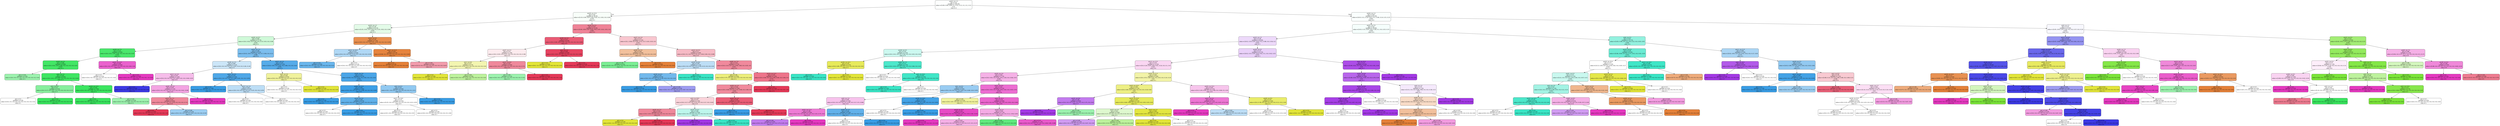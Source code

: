 digraph Tree {
node [shape=box, style="filled, rounded", color="black", fontname=helvetica] ;
edge [fontname=helvetica] ;
0 [label="pix43 <= 1.5\ngini = 0.9\nsamples = 100.0%\nvalue = [0.09, 0.09, 0.09, 0.1, 0.12, 0.11, 0.1, 0.1, 0.11\n0.1]\nclass = 4", fillcolor="#fdfffe"] ;
1 [label="pix29 <= 13.5\ngini = 0.8\nsamples = 36.5%\nvalue = [0.19, 0.04, 0.01, 0.26, 0.02, 0.2, 0.02, 0.0, 0.04\n0.23]\nclass = 3", fillcolor="#f8fef9"] ;
0 -> 1 [labeldistance=2.5, labelangle=45, headlabel="True"] ;
2 [label="pix30 <= 1.5\ngini = 0.74\nsamples = 25.1%\nvalue = [0.25, 0.01, 0.0, 0.36, 0.0, 0.25, 0.02, 0.0, 0.06\n0.05]\nclass = 3", fillcolor="#e3fbe8"] ;
1 -> 2 ;
3 [label="pix26 <= 6.5\ngini = 0.64\nsamples = 17.7%\nvalue = [0.0, 0.02, 0.0, 0.49, 0.0, 0.33, 0.03, 0.0, 0.08\n0.05]\nclass = 3", fillcolor="#cff9d8"] ;
2 -> 3 ;
4 [label="pix34 <= 7.5\ngini = 0.16\nsamples = 9.4%\nvalue = [0.0, 0.01, 0.01, 0.92, 0.0, 0.0, 0.0, 0.0, 0.05\n0.02]\nclass = 3", fillcolor="#4ae76c"] ;
3 -> 4 ;
5 [label="pix20 <= 2.5\ngini = 0.08\nsamples = 8.8%\nvalue = [0.0, 0.01, 0.01, 0.96, 0.0, 0.0, 0.0, 0.0, 0.01\n0.02]\nclass = 3", fillcolor="#42e665"] ;
4 -> 5 ;
6 [label="gini = 0.56\nsamples = 0.4%\nvalue = [0.0, 0.0, 0.2, 0.6, 0.0, 0.0, 0.0, 0.0, 0.2, 0.0]\nclass = 3", fillcolor="#9cf2ae"] ;
5 -> 6 ;
7 [label="pix4 <= 7.5\ngini = 0.05\nsamples = 8.4%\nvalue = [0.0, 0.01, 0.0, 0.97, 0.0, 0.0, 0.0, 0.0, 0.0, 0.02]\nclass = 3", fillcolor="#3ee662"] ;
5 -> 7 ;
8 [label="pix1 <= 0.5\ngini = 0.5\nsamples = 0.5%\nvalue = [0.0, 0.17, 0.0, 0.67, 0.0, 0.0, 0.0, 0.0, 0.0, 0.17]\nclass = 3", fillcolor="#88ef9e"] ;
7 -> 8 ;
9 [label="gini = 0.5\nsamples = 0.2%\nvalue = [0.0, 0.5, 0.0, 0.0, 0.0, 0.0, 0.0, 0.0, 0.0, 0.5]\nclass = 1", fillcolor="#ffffff"] ;
8 -> 9 ;
10 [label="gini = 0.0\nsamples = 0.2%\nvalue = [0.0, 0.0, 0.0, 1.0, 0.0, 0.0, 0.0, 0.0, 0.0, 0.0]\nclass = 3", fillcolor="#39e55e"] ;
8 -> 10 ;
11 [label="pix19 <= 13.5\ngini = 0.02\nsamples = 7.9%\nvalue = [0.0, 0.0, 0.0, 0.99, 0.0, 0.0, 0.0, 0.0, 0.0, 0.01]\nclass = 3", fillcolor="#3be560"] ;
7 -> 11 ;
12 [label="gini = 0.0\nsamples = 7.7%\nvalue = [0.0, 0.0, 0.0, 1.0, 0.0, 0.0, 0.0, 0.0, 0.0, 0.0]\nclass = 3", fillcolor="#39e55e"] ;
11 -> 12 ;
13 [label="gini = 0.44\nsamples = 0.2%\nvalue = [0.0, 0.0, 0.0, 0.67, 0.0, 0.0, 0.0, 0.0, 0.0, 0.33]\nclass = 3", fillcolor="#9cf2ae"] ;
11 -> 13 ;
14 [label="pix42 <= 12.5\ngini = 0.28\nsamples = 0.6%\nvalue = [0.0, 0.0, 0.0, 0.17, 0.0, 0.0, 0.0, 0.0, 0.83, 0.0]\nclass = 8", fillcolor="#ea61cd"] ;
4 -> 14 ;
15 [label="gini = 0.5\nsamples = 0.2%\nvalue = [0.0, 0.0, 0.0, 0.5, 0.0, 0.0, 0.0, 0.0, 0.5, 0.0]\nclass = 3", fillcolor="#ffffff"] ;
14 -> 15 ;
16 [label="gini = 0.0\nsamples = 0.4%\nvalue = [0.0, 0.0, 0.0, 0.0, 0.0, 0.0, 0.0, 0.0, 1.0, 0.0]\nclass = 8", fillcolor="#e539c0"] ;
14 -> 16 ;
17 [label="pix52 <= 7.5\ngini = 0.48\nsamples = 8.3%\nvalue = [0.01, 0.03, 0.0, 0.01, 0.0, 0.7, 0.06, 0.0, 0.11\n0.08]\nclass = 5", fillcolor="#7cbeee"] ;
3 -> 17 ;
18 [label="pix38 <= 3.5\ngini = 0.69\nsamples = 3.1%\nvalue = [0.0, 0.0, 0.0, 0.0, 0.0, 0.45, 0.14, 0.0, 0.26, 0.14]\nclass = 5", fillcolor="#cce6f8"] ;
17 -> 18 ;
19 [label="pix13 <= 2.0\ngini = 0.67\nsamples = 1.6%\nvalue = [0.0, 0.0, 0.0, 0.0, 0.0, 0.09, 0.22, 0.0, 0.48, 0.22]\nclass = 8", fillcolor="#f6bdea"] ;
18 -> 19 ;
20 [label="gini = 0.0\nsamples = 0.4%\nvalue = [0.0, 0.0, 0.0, 0.0, 0.0, 0.0, 1.0, 0.0, 0.0, 0.0]\nclass = 6", fillcolor="#3c39e5"] ;
19 -> 20 ;
21 [label="pix42 <= 5.0\ngini = 0.54\nsamples = 1.2%\nvalue = [0.0, 0.0, 0.0, 0.0, 0.0, 0.11, 0.0, 0.0, 0.61, 0.28]\nclass = 8", fillcolor="#f3a4e2"] ;
19 -> 21 ;
22 [label="pix53 <= 7.5\ngini = 0.41\nsamples = 0.6%\nvalue = [0.0, 0.0, 0.0, 0.0, 0.0, 0.29, 0.0, 0.0, 0.0, 0.71]\nclass = 9", fillcolor="#ef889b"] ;
21 -> 22 ;
23 [label="gini = 0.0\nsamples = 0.4%\nvalue = [0.0, 0.0, 0.0, 0.0, 0.0, 0.0, 0.0, 0.0, 0.0, 1.0]\nclass = 9", fillcolor="#e53958"] ;
22 -> 23 ;
24 [label="gini = 0.44\nsamples = 0.2%\nvalue = [0.0, 0.0, 0.0, 0.0, 0.0, 0.67, 0.0, 0.0, 0.0, 0.33]\nclass = 5", fillcolor="#9ccef2"] ;
22 -> 24 ;
25 [label="gini = 0.0\nsamples = 0.6%\nvalue = [0.0, 0.0, 0.0, 0.0, 0.0, 0.0, 0.0, 0.0, 1.0, 0.0]\nclass = 8", fillcolor="#e539c0"] ;
21 -> 25 ;
26 [label="pix51 <= 4.5\ngini = 0.19\nsamples = 1.5%\nvalue = [0.0, 0.0, 0.0, 0.0, 0.0, 0.89, 0.05, 0.0, 0.0, 0.05]\nclass = 5", fillcolor="#4fa8e8"] ;
18 -> 26 ;
27 [label="gini = 0.0\nsamples = 1.0%\nvalue = [0.0, 0.0, 0.0, 0.0, 0.0, 1.0, 0.0, 0.0, 0.0, 0.0]\nclass = 5", fillcolor="#399de5"] ;
26 -> 27 ;
28 [label="pix17 <= 1.0\ngini = 0.62\nsamples = 0.5%\nvalue = [0.0, 0.0, 0.0, 0.0, 0.0, 0.5, 0.25, 0.0, 0.0, 0.25]\nclass = 5", fillcolor="#bddef6"] ;
26 -> 28 ;
29 [label="gini = 0.5\nsamples = 0.2%\nvalue = [0.0, 0.0, 0.0, 0.0, 0.0, 0.5, 0.5, 0.0, 0.0, 0.0]\nclass = 5", fillcolor="#ffffff"] ;
28 -> 29 ;
30 [label="gini = 0.5\nsamples = 0.2%\nvalue = [0.0, 0.0, 0.0, 0.0, 0.0, 0.5, 0.0, 0.0, 0.0, 0.5]\nclass = 5", fillcolor="#ffffff"] ;
28 -> 30 ;
31 [label="pix37 <= 2.5\ngini = 0.25\nsamples = 5.2%\nvalue = [0.02, 0.05, 0.0, 0.02, 0.0, 0.86, 0.0, 0.0, 0.02\n0.05]\nclass = 5", fillcolor="#56abe9"] ;
17 -> 31 ;
32 [label="pix2 <= 5.0\ngini = 0.56\nsamples = 0.5%\nvalue = [0.0, 0.6, 0.0, 0.0, 0.0, 0.2, 0.0, 0.0, 0.0, 0.2]\nclass = 1", fillcolor="#f0f29c"] ;
31 -> 32 ;
33 [label="gini = 0.5\nsamples = 0.2%\nvalue = [0.0, 0.0, 0.0, 0.0, 0.0, 0.5, 0.0, 0.0, 0.0, 0.5]\nclass = 5", fillcolor="#ffffff"] ;
32 -> 33 ;
34 [label="gini = 0.0\nsamples = 0.2%\nvalue = [0.0, 1.0, 0.0, 0.0, 0.0, 0.0, 0.0, 0.0, 0.0, 0.0]\nclass = 1", fillcolor="#e2e539"] ;
32 -> 34 ;
35 [label="pix20 <= 7.0\ngini = 0.16\nsamples = 4.7%\nvalue = [0.02, 0.0, 0.0, 0.02, 0.0, 0.92, 0.0, 0.0, 0.02\n0.03]\nclass = 5", fillcolor="#4aa5e7"] ;
31 -> 35 ;
36 [label="pix60 <= 13.5\ngini = 0.04\nsamples = 3.8%\nvalue = [0.0, 0.0, 0.0, 0.0, 0.0, 0.98, 0.0, 0.0, 0.0, 0.02]\nclass = 5", fillcolor="#3d9fe6"] ;
35 -> 36 ;
37 [label="gini = 0.0\nsamples = 3.1%\nvalue = [0.0, 0.0, 0.0, 0.0, 0.0, 1.0, 0.0, 0.0, 0.0, 0.0]\nclass = 5", fillcolor="#399de5"] ;
36 -> 37 ;
38 [label="pix19 <= 2.0\ngini = 0.28\nsamples = 0.7%\nvalue = [0.0, 0.0, 0.0, 0.0, 0.0, 0.83, 0.0, 0.0, 0.0, 0.17]\nclass = 5", fillcolor="#61b1ea"] ;
36 -> 38 ;
39 [label="gini = 0.5\nsamples = 0.2%\nvalue = [0.0, 0.0, 0.0, 0.0, 0.0, 0.5, 0.0, 0.0, 0.0, 0.5]\nclass = 5", fillcolor="#ffffff"] ;
38 -> 39 ;
40 [label="gini = 0.0\nsamples = 0.5%\nvalue = [0.0, 0.0, 0.0, 0.0, 0.0, 1.0, 0.0, 0.0, 0.0, 0.0]\nclass = 5", fillcolor="#399de5"] ;
38 -> 40 ;
41 [label="pix2 <= 6.5\ngini = 0.6\nsamples = 0.9%\nvalue = [0.1, 0.0, 0.0, 0.1, 0.0, 0.6, 0.0, 0.0, 0.1, 0.1]\nclass = 5", fillcolor="#91c9f1"] ;
35 -> 41 ;
42 [label="pix27 <= 14.0\ngini = 0.75\nsamples = 0.5%\nvalue = [0.25, 0.0, 0.0, 0.25, 0.0, 0.0, 0.0, 0.0, 0.25, 0.25]\nclass = 0", fillcolor="#ffffff"] ;
41 -> 42 ;
43 [label="gini = 0.5\nsamples = 0.2%\nvalue = [0.5, 0.0, 0.0, 0.0, 0.0, 0.0, 0.0, 0.0, 0.0, 0.5]\nclass = 0", fillcolor="#ffffff"] ;
42 -> 43 ;
44 [label="gini = 0.5\nsamples = 0.2%\nvalue = [0.0, 0.0, 0.0, 0.5, 0.0, 0.0, 0.0, 0.0, 0.5, 0.0]\nclass = 3", fillcolor="#ffffff"] ;
42 -> 44 ;
45 [label="gini = 0.0\nsamples = 0.4%\nvalue = [0.0, 0.0, 0.0, 0.0, 0.0, 1.0, 0.0, 0.0, 0.0, 0.0]\nclass = 5", fillcolor="#399de5"] ;
41 -> 45 ;
46 [label="pix50 <= 9.5\ngini = 0.19\nsamples = 7.3%\nvalue = [0.9, 0.0, 0.0, 0.0, 0.01, 0.05, 0.0, 0.0, 0.0, 0.05]\nclass = 0", fillcolor="#e88f4e"] ;
2 -> 46 ;
47 [label="pix12 <= 10.5\ngini = 0.57\nsamples = 0.6%\nvalue = [0.0, 0.0, 0.0, 0.0, 0.14, 0.57, 0.0, 0.0, 0.0, 0.29]\nclass = 5", fillcolor="#b0d8f5"] ;
46 -> 47 ;
48 [label="gini = 0.32\nsamples = 0.4%\nvalue = [0.0, 0.0, 0.0, 0.0, 0.0, 0.8, 0.0, 0.0, 0.0, 0.2]\nclass = 5", fillcolor="#6ab6ec"] ;
47 -> 48 ;
49 [label="gini = 0.5\nsamples = 0.2%\nvalue = [0.0, 0.0, 0.0, 0.0, 0.5, 0.0, 0.0, 0.0, 0.0, 0.5]\nclass = 4", fillcolor="#ffffff"] ;
47 -> 49 ;
50 [label="pix27 <= 11.5\ngini = 0.05\nsamples = 6.7%\nvalue = [0.98, 0.0, 0.0, 0.0, 0.0, 0.0, 0.0, 0.0, 0.0, 0.02]\nclass = 0", fillcolor="#e6843e"] ;
46 -> 50 ;
51 [label="gini = 0.0\nsamples = 6.3%\nvalue = [1.0, 0.0, 0.0, 0.0, 0.0, 0.0, 0.0, 0.0, 0.0, 0.0]\nclass = 0", fillcolor="#e58139"] ;
50 -> 51 ;
52 [label="gini = 0.44\nsamples = 0.4%\nvalue = [0.33, 0.0, 0.0, 0.0, 0.0, 0.0, 0.0, 0.0, 0.0, 0.67]\nclass = 9", fillcolor="#f29cac"] ;
50 -> 52 ;
53 [label="pix34 <= 2.5\ngini = 0.55\nsamples = 11.4%\nvalue = [0.04, 0.09, 0.01, 0.04, 0.05, 0.07, 0.01, 0.01, 0.0\n0.66]\nclass = 9", fillcolor="#ef8397"] ;
1 -> 53 ;
54 [label="pix30 <= 1.5\ngini = 0.27\nsamples = 6.0%\nvalue = [0.0, 0.09, 0.03, 0.04, 0.0, 0.0, 0.0, 0.0, 0.0, 0.85]\nclass = 9", fillcolor="#e95a74"] ;
53 -> 54 ;
55 [label="pix27 <= 5.5\ngini = 0.72\nsamples = 1.4%\nvalue = [0.0, 0.29, 0.14, 0.21, 0.0, 0.0, 0.0, 0.0, 0.0, 0.36]\nclass = 9", fillcolor="#fcebee"] ;
54 -> 55 ;
56 [label="pix3 <= 9.0\ngini = 0.57\nsamples = 0.7%\nvalue = [0.0, 0.57, 0.29, 0.14, 0.0, 0.0, 0.0, 0.0, 0.0, 0.0]\nclass = 1", fillcolor="#f3f5b0"] ;
55 -> 56 ;
57 [label="gini = 0.0\nsamples = 0.4%\nvalue = [0.0, 1.0, 0.0, 0.0, 0.0, 0.0, 0.0, 0.0, 0.0, 0.0]\nclass = 1", fillcolor="#e2e539"] ;
56 -> 57 ;
58 [label="gini = 0.44\nsamples = 0.4%\nvalue = [0.0, 0.0, 0.67, 0.33, 0.0, 0.0, 0.0, 0.0, 0.0, 0.0]\nclass = 2", fillcolor="#bdf29c"] ;
56 -> 58 ;
59 [label="pix21 <= 8.0\ngini = 0.41\nsamples = 0.6%\nvalue = [0.0, 0.0, 0.0, 0.29, 0.0, 0.0, 0.0, 0.0, 0.0, 0.71]\nclass = 9", fillcolor="#ef889b"] ;
55 -> 59 ;
60 [label="gini = 0.44\nsamples = 0.2%\nvalue = [0.0, 0.0, 0.0, 0.67, 0.0, 0.0, 0.0, 0.0, 0.0, 0.33]\nclass = 3", fillcolor="#9cf2ae"] ;
59 -> 60 ;
61 [label="gini = 0.0\nsamples = 0.4%\nvalue = [0.0, 0.0, 0.0, 0.0, 0.0, 0.0, 0.0, 0.0, 0.0, 1.0]\nclass = 9", fillcolor="#e53958"] ;
59 -> 61 ;
62 [label="pix3 <= 1.5\ngini = 0.09\nsamples = 4.6%\nvalue = [0.0, 0.05, 0.0, 0.0, 0.0, 0.0, 0.0, 0.0, 0.0, 0.95]\nclass = 9", fillcolor="#e64360"] ;
54 -> 62 ;
63 [label="gini = 0.0\nsamples = 0.4%\nvalue = [0.0, 1.0, 0.0, 0.0, 0.0, 0.0, 0.0, 0.0, 0.0, 0.0]\nclass = 1", fillcolor="#e2e539"] ;
62 -> 63 ;
64 [label="gini = 0.0\nsamples = 4.2%\nvalue = [0.0, 0.0, 0.0, 0.0, 0.0, 0.0, 0.0, 0.0, 0.0, 1.0]\nclass = 9", fillcolor="#e53958"] ;
62 -> 64 ;
65 [label="pix27 <= 1.0\ngini = 0.77\nsamples = 5.5%\nvalue = [0.1, 0.08, 0.0, 0.05, 0.12, 0.17, 0.03, 0.03, 0.0\n0.41]\nclass = 9", fillcolor="#f8c6cf"] ;
53 -> 65 ;
66 [label="pix58 <= 3.5\ngini = 0.44\nsamples = 0.6%\nvalue = [0.67, 0.0, 0.0, 0.33, 0.0, 0.0, 0.0, 0.0, 0.0, 0.0]\nclass = 0", fillcolor="#f2c09c"] ;
65 -> 66 ;
67 [label="gini = 0.38\nsamples = 0.2%\nvalue = [0.25, 0.0, 0.0, 0.75, 0.0, 0.0, 0.0, 0.0, 0.0, 0.0]\nclass = 3", fillcolor="#7bee94"] ;
66 -> 67 ;
68 [label="gini = 0.0\nsamples = 0.4%\nvalue = [1.0, 0.0, 0.0, 0.0, 0.0, 0.0, 0.0, 0.0, 0.0, 0.0]\nclass = 0", fillcolor="#e58139"] ;
66 -> 68 ;
69 [label="pix12 <= 5.5\ngini = 0.7\nsamples = 4.8%\nvalue = [0.0, 0.1, 0.0, 0.0, 0.14, 0.2, 0.04, 0.04, 0.0, 0.48]\nclass = 9", fillcolor="#f6bac5"] ;
65 -> 69 ;
70 [label="pix30 <= 8.0\ngini = 0.59\nsamples = 1.1%\nvalue = [0.0, 0.0, 0.0, 0.0, 0.31, 0.54, 0.15, 0.0, 0.0, 0.0]\nclass = 5", fillcolor="#bddef6"] ;
69 -> 70 ;
71 [label="pix30 <= 4.5\ngini = 0.35\nsamples = 0.7%\nvalue = [0.0, 0.0, 0.0, 0.0, 0.0, 0.78, 0.22, 0.0, 0.0, 0.0]\nclass = 5", fillcolor="#72b9ec"] ;
70 -> 71 ;
72 [label="gini = 0.0\nsamples = 0.5%\nvalue = [0.0, 0.0, 0.0, 0.0, 0.0, 1.0, 0.0, 0.0, 0.0, 0.0]\nclass = 5", fillcolor="#399de5"] ;
71 -> 72 ;
73 [label="gini = 0.44\nsamples = 0.2%\nvalue = [0.0, 0.0, 0.0, 0.0, 0.0, 0.33, 0.67, 0.0, 0.0, 0.0]\nclass = 6", fillcolor="#9e9cf2"] ;
71 -> 73 ;
74 [label="gini = 0.0\nsamples = 0.4%\nvalue = [0.0, 0.0, 0.0, 0.0, 1.0, 0.0, 0.0, 0.0, 0.0, 0.0]\nclass = 4", fillcolor="#39e5c5"] ;
70 -> 74 ;
75 [label="pix60 <= 7.0\ngini = 0.54\nsamples = 3.7%\nvalue = [0.0, 0.14, 0.0, 0.0, 0.08, 0.08, 0.0, 0.05, 0.0\n0.65]\nclass = 9", fillcolor="#f0899c"] ;
69 -> 75 ;
76 [label="gini = 0.38\nsamples = 0.4%\nvalue = [0.0, 0.75, 0.0, 0.0, 0.0, 0.25, 0.0, 0.0, 0.0, 0.0]\nclass = 1", fillcolor="#ecee7b"] ;
75 -> 76 ;
77 [label="pix14 <= 11.5\ngini = 0.45\nsamples = 3.3%\nvalue = [0.0, 0.06, 0.0, 0.0, 0.09, 0.06, 0.0, 0.06, 0.0\n0.73]\nclass = 9", fillcolor="#ed748a"] ;
75 -> 77 ;
78 [label="pix58 <= 1.0\ngini = 0.56\nsamples = 2.9%\nvalue = [0.0, 0.08, 0.0, 0.0, 0.12, 0.08, 0.0, 0.08, 0.0\n0.64]\nclass = 9", fillcolor="#f08a9c"] ;
77 -> 78 ;
79 [label="pix4 <= 10.0\ngini = 0.71\nsamples = 1.4%\nvalue = [0.0, 0.17, 0.0, 0.0, 0.25, 0.0, 0.0, 0.17, 0.0, 0.42]\nclass = 9", fillcolor="#f9d3da"] ;
78 -> 79 ;
80 [label="pix35 <= 3.5\ngini = 0.41\nsamples = 0.7%\nvalue = [0.0, 0.29, 0.0, 0.0, 0.0, 0.0, 0.0, 0.0, 0.0, 0.71]\nclass = 9", fillcolor="#ef889b"] ;
79 -> 80 ;
81 [label="gini = 0.0\nsamples = 0.2%\nvalue = [0.0, 1.0, 0.0, 0.0, 0.0, 0.0, 0.0, 0.0, 0.0, 0.0]\nclass = 1", fillcolor="#e2e539"] ;
80 -> 81 ;
82 [label="gini = 0.0\nsamples = 0.5%\nvalue = [0.0, 0.0, 0.0, 0.0, 0.0, 0.0, 0.0, 0.0, 0.0, 1.0]\nclass = 9", fillcolor="#e53958"] ;
80 -> 82 ;
83 [label="pix19 <= 6.5\ngini = 0.48\nsamples = 0.6%\nvalue = [0.0, 0.0, 0.0, 0.0, 0.6, 0.0, 0.0, 0.4, 0.0, 0.0]\nclass = 4", fillcolor="#bdf6ec"] ;
79 -> 83 ;
84 [label="gini = 0.0\nsamples = 0.2%\nvalue = [0.0, 0.0, 0.0, 0.0, 0.0, 0.0, 0.0, 1.0, 0.0, 0.0]\nclass = 7", fillcolor="#a339e5"] ;
83 -> 84 ;
85 [label="gini = 0.0\nsamples = 0.4%\nvalue = [0.0, 0.0, 0.0, 0.0, 1.0, 0.0, 0.0, 0.0, 0.0, 0.0]\nclass = 4", fillcolor="#39e5c5"] ;
83 -> 85 ;
86 [label="pix54 <= 1.0\ngini = 0.26\nsamples = 1.5%\nvalue = [0.0, 0.0, 0.0, 0.0, 0.0, 0.15, 0.0, 0.0, 0.0, 0.85]\nclass = 9", fillcolor="#ea5d76"] ;
78 -> 86 ;
87 [label="gini = 0.0\nsamples = 0.2%\nvalue = [0.0, 0.0, 0.0, 0.0, 0.0, 1.0, 0.0, 0.0, 0.0, 0.0]\nclass = 5", fillcolor="#399de5"] ;
86 -> 87 ;
88 [label="gini = 0.0\nsamples = 1.2%\nvalue = [0.0, 0.0, 0.0, 0.0, 0.0, 0.0, 0.0, 0.0, 0.0, 1.0]\nclass = 9", fillcolor="#e53958"] ;
86 -> 88 ;
89 [label="gini = 0.0\nsamples = 0.5%\nvalue = [0.0, 0.0, 0.0, 0.0, 0.0, 0.0, 0.0, 0.0, 0.0, 1.0]\nclass = 9", fillcolor="#e53958"] ;
77 -> 89 ;
90 [label="pix54 <= 1.5\ngini = 0.87\nsamples = 63.5%\nvalue = [0.03, 0.11, 0.14, 0.02, 0.17, 0.06, 0.14, 0.15, 0.15\n0.02]\nclass = 4", fillcolor="#fafefd"] ;
0 -> 90 [labeldistance=2.5, labelangle=-45, headlabel="False"] ;
91 [label="pix25 <= 3.5\ngini = 0.8\nsamples = 39.6%\nvalue = [0.03, 0.15, 0.01, 0.02, 0.28, 0.1, 0.0, 0.25, 0.15\n0.02]\nclass = 4", fillcolor="#f5fefc"] ;
90 -> 91 ;
92 [label="pix10 <= 1.5\ngini = 0.78\nsamples = 26.9%\nvalue = [0.01, 0.19, 0.01, 0.02, 0.11, 0.08, 0.0, 0.36, 0.2\n0.01]\nclass = 7", fillcolor="#edd9fa"] ;
91 -> 92 ;
93 [label="pix38 <= 0.5\ngini = 0.52\nsamples = 5.2%\nvalue = [0.0, 0.41, 0.0, 0.0, 0.56, 0.0, 0.0, 0.03, 0.0, 0.0]\nclass = 4", fillcolor="#ccf8f0"] ;
92 -> 93 ;
94 [label="pix36 <= 12.5\ngini = 0.25\nsamples = 2.5%\nvalue = [0.0, 0.85, 0.0, 0.0, 0.15, 0.0, 0.0, 0.0, 0.0, 0.0]\nclass = 1", fillcolor="#e7ea5b"] ;
93 -> 94 ;
95 [label="gini = 0.0\nsamples = 0.2%\nvalue = [0.0, 0.0, 0.0, 0.0, 1.0, 0.0, 0.0, 0.0, 0.0, 0.0]\nclass = 4", fillcolor="#39e5c5"] ;
94 -> 95 ;
96 [label="gini = 0.0\nsamples = 2.2%\nvalue = [0.0, 1.0, 0.0, 0.0, 0.0, 0.0, 0.0, 0.0, 0.0, 0.0]\nclass = 1", fillcolor="#e2e539"] ;
94 -> 96 ;
97 [label="pix60 <= 7.5\ngini = 0.17\nsamples = 2.7%\nvalue = [0.0, 0.03, 0.0, 0.0, 0.91, 0.0, 0.0, 0.06, 0.0, 0.0]\nclass = 4", fillcolor="#4de8cb"] ;
93 -> 97 ;
98 [label="gini = 0.5\nsamples = 0.2%\nvalue = [0.0, 0.0, 0.0, 0.0, 0.5, 0.0, 0.0, 0.5, 0.0, 0.0]\nclass = 4", fillcolor="#ffffff"] ;
97 -> 98 ;
99 [label="pix5 <= 10.5\ngini = 0.07\nsamples = 2.5%\nvalue = [0.0, 0.04, 0.0, 0.0, 0.96, 0.0, 0.0, 0.0, 0.0, 0.0]\nclass = 4", fillcolor="#40e6c7"] ;
97 -> 99 ;
100 [label="gini = 0.0\nsamples = 2.2%\nvalue = [0.0, 0.0, 0.0, 0.0, 1.0, 0.0, 0.0, 0.0, 0.0, 0.0]\nclass = 4", fillcolor="#39e5c5"] ;
99 -> 100 ;
101 [label="gini = 0.5\nsamples = 0.2%\nvalue = [0.0, 0.5, 0.0, 0.0, 0.5, 0.0, 0.0, 0.0, 0.0, 0.0]\nclass = 1", fillcolor="#ffffff"] ;
99 -> 101 ;
102 [label="pix38 <= 0.5\ngini = 0.73\nsamples = 21.7%\nvalue = [0.01, 0.15, 0.01, 0.03, 0.01, 0.1, 0.0, 0.42, 0.25\n0.01]\nclass = 7", fillcolor="#e9d0f9"] ;
92 -> 102 ;
103 [label="pix12 <= 13.5\ngini = 0.74\nsamples = 13.5%\nvalue = [0.0, 0.24, 0.02, 0.04, 0.01, 0.16, 0.0, 0.1, 0.4\n0.02]\nclass = 8", fillcolor="#fad6f2"] ;
102 -> 103 ;
104 [label="pix20 <= 2.0\ngini = 0.62\nsamples = 7.7%\nvalue = [0.0, 0.02, 0.0, 0.05, 0.01, 0.26, 0.0, 0.06, 0.55\n0.04]\nclass = 8", fillcolor="#f5b1e6"] ;
103 -> 104 ;
105 [label="pix1 <= 0.5\ngini = 0.54\nsamples = 2.6%\nvalue = [0.0, 0.0, 0.0, 0.0, 0.0, 0.63, 0.0, 0.08, 0.24, 0.05]\nclass = 5", fillcolor="#99ccf2"] ;
104 -> 105 ;
106 [label="pix9 <= 1.0\ngini = 0.64\nsamples = 1.4%\nvalue = [0.0, 0.0, 0.0, 0.0, 0.0, 0.28, 0.0, 0.17, 0.5, 0.06]\nclass = 8", fillcolor="#f7c2ec"] ;
105 -> 106 ;
107 [label="pix52 <= 11.0\ngini = 0.38\nsamples = 0.9%\nvalue = [0.0, 0.0, 0.0, 0.0, 0.0, 0.0, 0.0, 0.25, 0.75, 0.0]\nclass = 8", fillcolor="#ee7bd5"] ;
106 -> 107 ;
108 [label="gini = 0.38\nsamples = 0.4%\nvalue = [0.0, 0.0, 0.0, 0.0, 0.0, 0.0, 0.0, 0.75, 0.25, 0.0]\nclass = 7", fillcolor="#c27bee"] ;
107 -> 108 ;
109 [label="gini = 0.0\nsamples = 0.5%\nvalue = [0.0, 0.0, 0.0, 0.0, 0.0, 0.0, 0.0, 0.0, 1.0, 0.0]\nclass = 8", fillcolor="#e539c0"] ;
107 -> 109 ;
110 [label="pix44 <= 7.5\ngini = 0.28\nsamples = 0.5%\nvalue = [0.0, 0.0, 0.0, 0.0, 0.0, 0.83, 0.0, 0.0, 0.0, 0.17]\nclass = 5", fillcolor="#61b1ea"] ;
106 -> 110 ;
111 [label="gini = 0.5\nsamples = 0.2%\nvalue = [0.0, 0.0, 0.0, 0.0, 0.0, 0.5, 0.0, 0.0, 0.0, 0.5]\nclass = 5", fillcolor="#ffffff"] ;
110 -> 111 ;
112 [label="gini = 0.0\nsamples = 0.2%\nvalue = [0.0, 0.0, 0.0, 0.0, 0.0, 1.0, 0.0, 0.0, 0.0, 0.0]\nclass = 5", fillcolor="#399de5"] ;
110 -> 112 ;
113 [label="pix58 <= 14.0\ngini = 0.09\nsamples = 1.2%\nvalue = [0.0, 0.0, 0.0, 0.0, 0.0, 0.95, 0.0, 0.0, 0.0, 0.05]\nclass = 5", fillcolor="#43a2e6"] ;
105 -> 113 ;
114 [label="gini = 0.5\nsamples = 0.2%\nvalue = [0.0, 0.0, 0.0, 0.0, 0.0, 0.5, 0.0, 0.0, 0.0, 0.5]\nclass = 5", fillcolor="#ffffff"] ;
113 -> 114 ;
115 [label="gini = 0.0\nsamples = 1.0%\nvalue = [0.0, 0.0, 0.0, 0.0, 0.0, 1.0, 0.0, 0.0, 0.0, 0.0]\nclass = 5", fillcolor="#399de5"] ;
113 -> 115 ;
116 [label="pix21 <= 4.5\ngini = 0.41\nsamples = 5.1%\nvalue = [0.0, 0.03, 0.0, 0.09, 0.02, 0.02, 0.0, 0.05, 0.76\n0.03]\nclass = 8", fillcolor="#ec6dd1"] ;
104 -> 116 ;
117 [label="gini = 0.44\nsamples = 0.2%\nvalue = [0.0, 0.67, 0.0, 0.0, 0.0, 0.33, 0.0, 0.0, 0.0, 0.0]\nclass = 1", fillcolor="#f0f29c"] ;
116 -> 117 ;
118 [label="pix4 <= 15.5\ngini = 0.35\nsamples = 4.8%\nvalue = [0.0, 0.0, 0.0, 0.09, 0.02, 0.0, 0.0, 0.05, 0.8, 0.04]\nclass = 8", fillcolor="#eb65ce"] ;
116 -> 118 ;
119 [label="pix18 <= 15.5\ngini = 0.16\nsamples = 3.1%\nvalue = [0.0, 0.0, 0.0, 0.0, 0.03, 0.0, 0.0, 0.03, 0.92, 0.03]\nclass = 8", fillcolor="#e74ac5"] ;
118 -> 119 ;
120 [label="gini = 0.0\nsamples = 2.5%\nvalue = [0.0, 0.0, 0.0, 0.0, 0.0, 0.0, 0.0, 0.0, 1.0, 0.0]\nclass = 8", fillcolor="#e539c0"] ;
119 -> 120 ;
121 [label="gini = 0.67\nsamples = 0.6%\nvalue = [0.0, 0.0, 0.0, 0.0, 0.17, 0.0, 0.0, 0.17, 0.5, 0.17]\nclass = 8", fillcolor="#f5b0e6"] ;
119 -> 121 ;
122 [label="pix18 <= 2.5\ngini = 0.58\nsamples = 1.7%\nvalue = [0.0, 0.0, 0.0, 0.26, 0.0, 0.0, 0.0, 0.11, 0.58, 0.05]\nclass = 8", fillcolor="#f4aae4"] ;
118 -> 122 ;
123 [label="gini = 0.28\nsamples = 0.6%\nvalue = [0.0, 0.0, 0.0, 0.83, 0.0, 0.0, 0.0, 0.17, 0.0, 0.0]\nclass = 3", fillcolor="#61ea7e"] ;
122 -> 123 ;
124 [label="gini = 0.27\nsamples = 1.1%\nvalue = [0.0, 0.0, 0.0, 0.0, 0.0, 0.0, 0.0, 0.08, 0.85, 0.08]\nclass = 8", fillcolor="#e95acb"] ;
122 -> 124 ;
125 [label="pix50 <= 11.5\ngini = 0.64\nsamples = 5.8%\nvalue = [0.0, 0.55, 0.06, 0.03, 0.0, 0.03, 0.0, 0.14, 0.19\n0.0]\nclass = 1", fillcolor="#f2f3a7"] ;
103 -> 125 ;
126 [label="pix43 <= 10.5\ngini = 0.49\nsamples = 3.7%\nvalue = [0.0, 0.69, 0.07, 0.04, 0.0, 0.0, 0.0, 0.18, 0.02\n0.0]\nclass = 1", fillcolor="#edef84"] ;
125 -> 126 ;
127 [label="pix35 <= 9.0\ngini = 0.38\nsamples = 0.6%\nvalue = [0.0, 0.0, 0.0, 0.25, 0.0, 0.0, 0.0, 0.75, 0.0, 0.0]\nclass = 7", fillcolor="#c27bee"] ;
126 -> 127 ;
128 [label="gini = 0.0\nsamples = 0.4%\nvalue = [0.0, 0.0, 0.0, 0.0, 0.0, 0.0, 0.0, 1.0, 0.0, 0.0]\nclass = 7", fillcolor="#a339e5"] ;
127 -> 128 ;
129 [label="gini = 0.44\nsamples = 0.2%\nvalue = [0.0, 0.0, 0.0, 0.67, 0.0, 0.0, 0.0, 0.33, 0.0, 0.0]\nclass = 3", fillcolor="#9cf2ae"] ;
127 -> 129 ;
130 [label="pix35 <= 15.0\ngini = 0.29\nsamples = 3.1%\nvalue = [0.0, 0.84, 0.08, 0.0, 0.0, 0.0, 0.0, 0.05, 0.03, 0.0]\nclass = 1", fillcolor="#e7ea5c"] ;
126 -> 130 ;
131 [label="pix37 <= 2.0\ngini = 0.61\nsamples = 0.6%\nvalue = [0.0, 0.17, 0.5, 0.0, 0.0, 0.0, 0.0, 0.33, 0.0, 0.0]\nclass = 2", fillcolor="#def8ce"] ;
130 -> 131 ;
132 [label="gini = 0.44\nsamples = 0.2%\nvalue = [0.0, 0.0, 0.33, 0.0, 0.0, 0.0, 0.0, 0.67, 0.0, 0.0]\nclass = 7", fillcolor="#d19cf2"] ;
131 -> 132 ;
133 [label="gini = 0.44\nsamples = 0.4%\nvalue = [0.0, 0.33, 0.67, 0.0, 0.0, 0.0, 0.0, 0.0, 0.0, 0.0]\nclass = 2", fillcolor="#bdf29c"] ;
131 -> 133 ;
134 [label="pix17 <= 1.5\ngini = 0.06\nsamples = 2.5%\nvalue = [0.0, 0.97, 0.0, 0.0, 0.0, 0.0, 0.0, 0.0, 0.03, 0.0]\nclass = 1", fillcolor="#e3e640"] ;
130 -> 134 ;
135 [label="gini = 0.0\nsamples = 2.2%\nvalue = [0.0, 1.0, 0.0, 0.0, 0.0, 0.0, 0.0, 0.0, 0.0, 0.0]\nclass = 1", fillcolor="#e2e539"] ;
134 -> 135 ;
136 [label="gini = 0.5\nsamples = 0.2%\nvalue = [0.0, 0.5, 0.0, 0.0, 0.0, 0.0, 0.0, 0.0, 0.5, 0.0]\nclass = 1", fillcolor="#ffffff"] ;
134 -> 136 ;
137 [label="pix43 <= 15.5\ngini = 0.65\nsamples = 2.1%\nvalue = [0.0, 0.29, 0.04, 0.0, 0.0, 0.08, 0.0, 0.08, 0.5, 0.0]\nclass = 8", fillcolor="#f7c5ec"] ;
125 -> 137 ;
138 [label="pix57 <= 0.5\ngini = 0.44\nsamples = 1.1%\nvalue = [0.0, 0.0, 0.07, 0.0, 0.0, 0.13, 0.0, 0.07, 0.73, 0.0]\nclass = 8", fillcolor="#ed76d3"] ;
137 -> 138 ;
139 [label="gini = 0.0\nsamples = 0.7%\nvalue = [0.0, 0.0, 0.0, 0.0, 0.0, 0.0, 0.0, 0.0, 1.0, 0.0]\nclass = 8", fillcolor="#e539c0"] ;
138 -> 139 ;
140 [label="gini = 0.62\nsamples = 0.4%\nvalue = [0.0, 0.0, 0.25, 0.0, 0.0, 0.5, 0.0, 0.25, 0.0, 0.0]\nclass = 5", fillcolor="#bddef6"] ;
138 -> 140 ;
141 [label="pix44 <= 9.5\ngini = 0.37\nsamples = 1.0%\nvalue = [0.0, 0.78, 0.0, 0.0, 0.0, 0.0, 0.0, 0.11, 0.11, 0.0]\nclass = 1", fillcolor="#e9ec6a"] ;
137 -> 141 ;
142 [label="gini = 0.67\nsamples = 0.4%\nvalue = [0.0, 0.33, 0.0, 0.0, 0.0, 0.0, 0.0, 0.33, 0.33, 0.0]\nclass = 1", fillcolor="#ffffff"] ;
141 -> 142 ;
143 [label="gini = 0.0\nsamples = 0.6%\nvalue = [0.0, 1.0, 0.0, 0.0, 0.0, 0.0, 0.0, 0.0, 0.0, 0.0]\nclass = 1", fillcolor="#e2e539"] ;
141 -> 143 ;
144 [label="pix4 <= 15.5\ngini = 0.17\nsamples = 8.2%\nvalue = [0.04, 0.01, 0.0, 0.01, 0.02, 0.0, 0.0, 0.91, 0.02\n0.0]\nclass = 7", fillcolor="#ac4ce7"] ;
102 -> 144 ;
145 [label="pix50 <= 8.0\ngini = 0.36\nsamples = 3.8%\nvalue = [0.08, 0.02, 0.0, 0.02, 0.04, 0.0, 0.0, 0.79, 0.04\n0.0]\nclass = 7", fillcolor="#b866eb"] ;
144 -> 145 ;
146 [label="pix26 <= 8.0\ngini = 0.11\nsamples = 2.7%\nvalue = [0.0, 0.03, 0.0, 0.0, 0.03, 0.0, 0.0, 0.94, 0.0, 0.0]\nclass = 7", fillcolor="#a845e7"] ;
145 -> 146 ;
147 [label="pix35 <= 15.0\ngini = 0.06\nsamples = 2.5%\nvalue = [0.0, 0.03, 0.0, 0.0, 0.0, 0.0, 0.0, 0.97, 0.0, 0.0]\nclass = 7", fillcolor="#a63fe6"] ;
146 -> 147 ;
148 [label="gini = 0.5\nsamples = 0.2%\nvalue = [0.0, 0.5, 0.0, 0.0, 0.0, 0.0, 0.0, 0.5, 0.0, 0.0]\nclass = 1", fillcolor="#ffffff"] ;
147 -> 148 ;
149 [label="gini = 0.0\nsamples = 2.2%\nvalue = [0.0, 0.0, 0.0, 0.0, 0.0, 0.0, 0.0, 1.0, 0.0, 0.0]\nclass = 7", fillcolor="#a339e5"] ;
147 -> 149 ;
150 [label="gini = 0.5\nsamples = 0.2%\nvalue = [0.0, 0.0, 0.0, 0.0, 0.5, 0.0, 0.0, 0.5, 0.0, 0.0]\nclass = 4", fillcolor="#ffffff"] ;
146 -> 150 ;
151 [label="pix9 <= 1.0\ngini = 0.72\nsamples = 1.1%\nvalue = [0.31, 0.0, 0.0, 0.08, 0.08, 0.0, 0.0, 0.38, 0.15\n0.0]\nclass = 7", fillcolor="#f5e9fc"] ;
145 -> 151 ;
152 [label="pix44 <= 7.5\ngini = 0.72\nsamples = 0.9%\nvalue = [0.44, 0.0, 0.0, 0.11, 0.11, 0.0, 0.0, 0.11, 0.22\n0.0]\nclass = 0", fillcolor="#f8dbc6"] ;
151 -> 152 ;
153 [label="pix43 <= 7.5\ngini = 0.44\nsamples = 0.5%\nvalue = [0.67, 0.0, 0.0, 0.0, 0.0, 0.0, 0.0, 0.0, 0.33, 0.0]\nclass = 0", fillcolor="#f2c09c"] ;
152 -> 153 ;
154 [label="gini = 0.0\nsamples = 0.2%\nvalue = [1.0, 0.0, 0.0, 0.0, 0.0, 0.0, 0.0, 0.0, 0.0, 0.0]\nclass = 0", fillcolor="#e58139"] ;
153 -> 154 ;
155 [label="gini = 0.44\nsamples = 0.2%\nvalue = [0.33, 0.0, 0.0, 0.0, 0.0, 0.0, 0.0, 0.0, 0.67, 0.0]\nclass = 8", fillcolor="#f29ce0"] ;
153 -> 155 ;
156 [label="gini = 0.67\nsamples = 0.4%\nvalue = [0.0, 0.0, 0.0, 0.33, 0.33, 0.0, 0.0, 0.33, 0.0, 0.0]\nclass = 3", fillcolor="#ffffff"] ;
152 -> 156 ;
157 [label="gini = 0.0\nsamples = 0.2%\nvalue = [0.0, 0.0, 0.0, 0.0, 0.0, 0.0, 0.0, 1.0, 0.0, 0.0]\nclass = 7", fillcolor="#a339e5"] ;
151 -> 157 ;
158 [label="gini = 0.0\nsamples = 4.3%\nvalue = [0.0, 0.0, 0.0, 0.0, 0.0, 0.0, 0.0, 1.0, 0.0, 0.0]\nclass = 7", fillcolor="#a339e5"] ;
144 -> 158 ;
159 [label="pix6 <= 0.5\ngini = 0.61\nsamples = 12.7%\nvalue = [0.05, 0.08, 0.0, 0.0, 0.6, 0.12, 0.0, 0.05, 0.05\n0.04]\nclass = 4", fillcolor="#93f1df"] ;
91 -> 159 ;
160 [label="pix33 <= 6.5\ngini = 0.39\nsamples = 9.3%\nvalue = [0.06, 0.08, 0.0, 0.0, 0.77, 0.01, 0.0, 0.01, 0.05\n0.01]\nclass = 4", fillcolor="#6aebd3"] ;
159 -> 160 ;
161 [label="pix20 <= 15.0\ngini = 0.77\nsamples = 3.2%\nvalue = [0.15, 0.29, 0.0, 0.0, 0.29, 0.02, 0.0, 0.05, 0.17\n0.02]\nclass = 1", fillcolor="#ffffff"] ;
160 -> 161 ;
162 [label="pix41 <= 0.5\ngini = 0.72\nsamples = 2.1%\nvalue = [0.21, 0.0, 0.0, 0.0, 0.43, 0.04, 0.0, 0.07, 0.21\n0.04]\nclass = 4", fillcolor="#c9f8ef"] ;
161 -> 162 ;
163 [label="pix5 <= 1.0\ngini = 0.6\nsamples = 1.2%\nvalue = [0.0, 0.0, 0.0, 0.0, 0.58, 0.05, 0.0, 0.11, 0.21\n0.05]\nclass = 4", fillcolor="#a3f3e4"] ;
162 -> 163 ;
164 [label="pix37 <= 12.5\ngini = 0.15\nsamples = 0.7%\nvalue = [0.0, 0.0, 0.0, 0.0, 0.92, 0.08, 0.0, 0.0, 0.0, 0.0]\nclass = 4", fillcolor="#4be7ca"] ;
163 -> 164 ;
165 [label="gini = 0.5\nsamples = 0.2%\nvalue = [0.0, 0.0, 0.0, 0.0, 0.5, 0.5, 0.0, 0.0, 0.0, 0.0]\nclass = 4", fillcolor="#ffffff"] ;
164 -> 165 ;
166 [label="gini = 0.0\nsamples = 0.5%\nvalue = [0.0, 0.0, 0.0, 0.0, 1.0, 0.0, 0.0, 0.0, 0.0, 0.0]\nclass = 4", fillcolor="#39e5c5"] ;
164 -> 166 ;
167 [label="pix60 <= 8.5\ngini = 0.57\nsamples = 0.5%\nvalue = [0.0, 0.0, 0.0, 0.0, 0.0, 0.0, 0.0, 0.29, 0.57, 0.14]\nclass = 8", fillcolor="#f5b0e6"] ;
163 -> 167 ;
168 [label="gini = 0.44\nsamples = 0.2%\nvalue = [0.0, 0.0, 0.0, 0.0, 0.0, 0.0, 0.0, 0.67, 0.0, 0.33]\nclass = 7", fillcolor="#d19cf2"] ;
167 -> 168 ;
169 [label="gini = 0.0\nsamples = 0.2%\nvalue = [0.0, 0.0, 0.0, 0.0, 0.0, 0.0, 0.0, 0.0, 1.0, 0.0]\nclass = 8", fillcolor="#e539c0"] ;
167 -> 169 ;
170 [label="pix14 <= 0.5\ngini = 0.49\nsamples = 0.9%\nvalue = [0.67, 0.0, 0.0, 0.0, 0.11, 0.0, 0.0, 0.0, 0.22, 0.0]\nclass = 0", fillcolor="#f0b78e"] ;
162 -> 170 ;
171 [label="pix58 <= 0.5\ngini = 0.28\nsamples = 0.6%\nvalue = [0.83, 0.0, 0.0, 0.0, 0.17, 0.0, 0.0, 0.0, 0.0, 0.0]\nclass = 0", fillcolor="#ea9a61"] ;
170 -> 171 ;
172 [label="gini = 0.5\nsamples = 0.2%\nvalue = [0.5, 0.0, 0.0, 0.0, 0.5, 0.0, 0.0, 0.0, 0.0, 0.0]\nclass = 0", fillcolor="#ffffff"] ;
171 -> 172 ;
173 [label="gini = 0.0\nsamples = 0.4%\nvalue = [1.0, 0.0, 0.0, 0.0, 0.0, 0.0, 0.0, 0.0, 0.0, 0.0]\nclass = 0", fillcolor="#e58139"] ;
171 -> 173 ;
174 [label="gini = 0.44\nsamples = 0.2%\nvalue = [0.33, 0.0, 0.0, 0.0, 0.0, 0.0, 0.0, 0.0, 0.67, 0.0]\nclass = 8", fillcolor="#f29ce0"] ;
170 -> 174 ;
175 [label="pix10 <= 5.5\ngini = 0.14\nsamples = 1.1%\nvalue = [0.0, 0.92, 0.0, 0.0, 0.0, 0.0, 0.0, 0.0, 0.08, 0.0]\nclass = 1", fillcolor="#e4e749"] ;
161 -> 175 ;
176 [label="gini = 0.0\nsamples = 0.9%\nvalue = [0.0, 1.0, 0.0, 0.0, 0.0, 0.0, 0.0, 0.0, 0.0, 0.0]\nclass = 1", fillcolor="#e2e539"] ;
175 -> 176 ;
177 [label="gini = 0.5\nsamples = 0.2%\nvalue = [0.0, 0.5, 0.0, 0.0, 0.0, 0.0, 0.0, 0.0, 0.5, 0.0]\nclass = 1", fillcolor="#ffffff"] ;
175 -> 177 ;
178 [label="pix13 <= 14.0\ngini = 0.06\nsamples = 6.1%\nvalue = [0.03, 0.0, 0.0, 0.0, 0.97, 0.0, 0.0, 0.0, 0.0, 0.0]\nclass = 4", fillcolor="#3fe6c7"] ;
160 -> 178 ;
179 [label="gini = 0.0\nsamples = 5.8%\nvalue = [0.0, 0.0, 0.0, 0.0, 1.0, 0.0, 0.0, 0.0, 0.0, 0.0]\nclass = 4", fillcolor="#39e5c5"] ;
178 -> 179 ;
180 [label="gini = 0.38\nsamples = 0.2%\nvalue = [0.75, 0.0, 0.0, 0.0, 0.25, 0.0, 0.0, 0.0, 0.0, 0.0]\nclass = 0", fillcolor="#eeab7b"] ;
178 -> 180 ;
181 [label="pix11 <= 11.5\ngini = 0.66\nsamples = 3.3%\nvalue = [0.02, 0.05, 0.0, 0.0, 0.02, 0.52, 0.0, 0.17, 0.05\n0.17]\nclass = 5", fillcolor="#aad5f4"] ;
159 -> 181 ;
182 [label="pix6 <= 10.5\ngini = 0.24\nsamples = 0.5%\nvalue = [0.0, 0.0, 0.0, 0.0, 0.0, 0.0, 0.0, 0.86, 0.0, 0.14]\nclass = 7", fillcolor="#b25ae9"] ;
181 -> 182 ;
183 [label="gini = 0.0\nsamples = 0.2%\nvalue = [0.0, 0.0, 0.0, 0.0, 0.0, 0.0, 0.0, 1.0, 0.0, 0.0]\nclass = 7", fillcolor="#a339e5"] ;
182 -> 183 ;
184 [label="gini = 0.5\nsamples = 0.2%\nvalue = [0.0, 0.0, 0.0, 0.0, 0.0, 0.0, 0.0, 0.5, 0.0, 0.5]\nclass = 7", fillcolor="#ffffff"] ;
182 -> 184 ;
185 [label="pix29 <= 2.5\ngini = 0.57\nsamples = 2.9%\nvalue = [0.03, 0.06, 0.0, 0.0, 0.03, 0.63, 0.0, 0.03, 0.06\n0.17]\nclass = 5", fillcolor="#92c9f1"] ;
181 -> 185 ;
186 [label="pix37 <= 4.0\ngini = 0.09\nsamples = 1.7%\nvalue = [0.0, 0.0, 0.0, 0.0, 0.0, 0.95, 0.0, 0.0, 0.0, 0.05]\nclass = 5", fillcolor="#42a2e6"] ;
185 -> 186 ;
187 [label="gini = 0.0\nsamples = 1.5%\nvalue = [0.0, 0.0, 0.0, 0.0, 0.0, 1.0, 0.0, 0.0, 0.0, 0.0]\nclass = 5", fillcolor="#399de5"] ;
186 -> 187 ;
188 [label="gini = 0.44\nsamples = 0.2%\nvalue = [0.0, 0.0, 0.0, 0.0, 0.0, 0.67, 0.0, 0.0, 0.0, 0.33]\nclass = 5", fillcolor="#9ccef2"] ;
186 -> 188 ;
189 [label="pix3 <= 9.5\ngini = 0.78\nsamples = 1.1%\nvalue = [0.08, 0.15, 0.0, 0.0, 0.08, 0.08, 0.0, 0.08, 0.15\n0.38]\nclass = 9", fillcolor="#f8c9d1"] ;
185 -> 189 ;
190 [label="gini = 0.28\nsamples = 0.4%\nvalue = [0.0, 0.17, 0.0, 0.0, 0.0, 0.0, 0.0, 0.0, 0.0, 0.83]\nclass = 9", fillcolor="#ea6179"] ;
189 -> 190 ;
191 [label="pix61 <= 1.5\ngini = 0.82\nsamples = 0.7%\nvalue = [0.14, 0.14, 0.0, 0.0, 0.14, 0.14, 0.0, 0.14, 0.29\n0.0]\nclass = 8", fillcolor="#fbdef4"] ;
189 -> 191 ;
192 [label="pix36 <= 15.5\ngini = 0.75\nsamples = 0.5%\nvalue = [0.0, 0.25, 0.0, 0.0, 0.25, 0.25, 0.0, 0.25, 0.0, 0.0]\nclass = 1", fillcolor="#ffffff"] ;
191 -> 192 ;
193 [label="gini = 0.5\nsamples = 0.2%\nvalue = [0.0, 0.5, 0.0, 0.0, 0.0, 0.0, 0.0, 0.5, 0.0, 0.0]\nclass = 1", fillcolor="#ffffff"] ;
192 -> 193 ;
194 [label="gini = 0.5\nsamples = 0.2%\nvalue = [0.0, 0.0, 0.0, 0.0, 0.5, 0.5, 0.0, 0.0, 0.0, 0.0]\nclass = 4", fillcolor="#ffffff"] ;
192 -> 194 ;
195 [label="gini = 0.44\nsamples = 0.2%\nvalue = [0.33, 0.0, 0.0, 0.0, 0.0, 0.0, 0.0, 0.0, 0.67, 0.0]\nclass = 8", fillcolor="#f29ce0"] ;
191 -> 195 ;
196 [label="pix9 <= 1.5\ngini = 0.72\nsamples = 23.9%\nvalue = [0.05, 0.05, 0.35, 0.02, 0.0, 0.0, 0.37, 0.0, 0.14\n0.02]\nclass = 6", fillcolor="#f8f8fe"] ;
90 -> 196 ;
197 [label="pix13 <= 6.0\ngini = 0.59\nsamples = 14.5%\nvalue = [0.07, 0.08, 0.09, 0.01, 0.0, 0.0, 0.61, 0.0, 0.14\n0.0]\nclass = 6", fillcolor="#9493f1"] ;
196 -> 197 ;
198 [label="pix62 <= 14.0\ngini = 0.37\nsamples = 11.0%\nvalue = [0.05, 0.09, 0.03, 0.0, 0.0, 0.0, 0.79, 0.0, 0.04\n0.0]\nclass = 6", fillcolor="#6a67eb"] ;
197 -> 198 ;
199 [label="pix36 <= 1.5\ngini = 0.23\nsamples = 10.0%\nvalue = [0.06, 0.0, 0.02, 0.0, 0.0, 0.0, 0.87, 0.0, 0.04, 0.0]\nclass = 6", fillcolor="#5654e9"] ;
198 -> 199 ;
200 [label="pix26 <= 14.5\ngini = 0.2\nsamples = 0.6%\nvalue = [0.89, 0.0, 0.0, 0.0, 0.0, 0.0, 0.11, 0.0, 0.0, 0.0]\nclass = 0", fillcolor="#e89152"] ;
199 -> 200 ;
201 [label="gini = 0.38\nsamples = 0.2%\nvalue = [0.75, 0.0, 0.0, 0.0, 0.0, 0.0, 0.25, 0.0, 0.0, 0.0]\nclass = 0", fillcolor="#eeab7b"] ;
200 -> 201 ;
202 [label="gini = 0.0\nsamples = 0.4%\nvalue = [1.0, 0.0, 0.0, 0.0, 0.0, 0.0, 0.0, 0.0, 0.0, 0.0]\nclass = 0", fillcolor="#e58139"] ;
200 -> 202 ;
203 [label="pix34 <= 8.0\ngini = 0.14\nsamples = 9.4%\nvalue = [0.0, 0.0, 0.02, 0.0, 0.0, 0.0, 0.93, 0.0, 0.05, 0.0]\nclass = 6", fillcolor="#4b48e7"] ;
199 -> 203 ;
204 [label="pix52 <= 9.5\ngini = 0.48\nsamples = 0.6%\nvalue = [0.0, 0.0, 0.6, 0.0, 0.0, 0.0, 0.0, 0.0, 0.4, 0.0]\nclass = 2", fillcolor="#d3f6bd"] ;
203 -> 204 ;
205 [label="gini = 0.0\nsamples = 0.2%\nvalue = [0.0, 0.0, 0.0, 0.0, 0.0, 0.0, 0.0, 0.0, 1.0, 0.0]\nclass = 8", fillcolor="#e539c0"] ;
204 -> 205 ;
206 [label="gini = 0.0\nsamples = 0.4%\nvalue = [0.0, 0.0, 1.0, 0.0, 0.0, 0.0, 0.0, 0.0, 0.0, 0.0]\nclass = 2", fillcolor="#7be539"] ;
204 -> 206 ;
207 [label="pix18 <= 14.5\ngini = 0.06\nsamples = 8.8%\nvalue = [0.0, 0.0, 0.0, 0.0, 0.0, 0.0, 0.97, 0.0, 0.03, 0.0]\nclass = 6", fillcolor="#4340e6"] ;
203 -> 207 ;
208 [label="gini = 0.0\nsamples = 5.2%\nvalue = [0.0, 0.0, 0.0, 0.0, 0.0, 0.0, 1.0, 0.0, 0.0, 0.0]\nclass = 6", fillcolor="#3c39e5"] ;
207 -> 208 ;
209 [label="pix25 <= 0.5\ngini = 0.15\nsamples = 3.6%\nvalue = [0.0, 0.0, 0.0, 0.0, 0.0, 0.0, 0.92, 0.0, 0.08, 0.0]\nclass = 6", fillcolor="#4d4be7"] ;
207 -> 209 ;
210 [label="gini = 0.44\nsamples = 0.2%\nvalue = [0.0, 0.0, 0.0, 0.0, 0.0, 0.0, 0.33, 0.0, 0.67, 0.0]\nclass = 8", fillcolor="#f29ce0"] ;
209 -> 210 ;
211 [label="pix10 <= 7.5\ngini = 0.08\nsamples = 3.3%\nvalue = [0.0, 0.0, 0.0, 0.0, 0.0, 0.0, 0.96, 0.0, 0.04, 0.0]\nclass = 6", fillcolor="#4542e6"] ;
209 -> 211 ;
212 [label="gini = 0.5\nsamples = 0.2%\nvalue = [0.0, 0.0, 0.0, 0.0, 0.0, 0.0, 0.5, 0.0, 0.5, 0.0]\nclass = 6", fillcolor="#ffffff"] ;
211 -> 212 ;
213 [label="gini = 0.0\nsamples = 3.1%\nvalue = [0.0, 0.0, 0.0, 0.0, 0.0, 0.0, 1.0, 0.0, 0.0, 0.0]\nclass = 6", fillcolor="#3c39e5"] ;
211 -> 213 ;
214 [label="pix62 <= 15.5\ngini = 0.3\nsamples = 1.0%\nvalue = [0.0, 0.82, 0.06, 0.0, 0.0, 0.0, 0.12, 0.0, 0.0, 0.0]\nclass = 1", fillcolor="#e8ea61"] ;
198 -> 214 ;
215 [label="gini = 0.0\nsamples = 0.2%\nvalue = [0.0, 1.0, 0.0, 0.0, 0.0, 0.0, 0.0, 0.0, 0.0, 0.0]\nclass = 1", fillcolor="#e2e539"] ;
214 -> 215 ;
216 [label="pix35 <= 12.0\ngini = 0.49\nsamples = 0.7%\nvalue = [0.0, 0.67, 0.11, 0.0, 0.0, 0.0, 0.22, 0.0, 0.0, 0.0]\nclass = 1", fillcolor="#eef08e"] ;
214 -> 216 ;
217 [label="gini = 0.44\nsamples = 0.2%\nvalue = [0.0, 0.0, 0.33, 0.0, 0.0, 0.0, 0.67, 0.0, 0.0, 0.0]\nclass = 6", fillcolor="#9e9cf2"] ;
216 -> 217 ;
218 [label="gini = 0.0\nsamples = 0.5%\nvalue = [0.0, 1.0, 0.0, 0.0, 0.0, 0.0, 0.0, 0.0, 0.0, 0.0]\nclass = 1", fillcolor="#e2e539"] ;
216 -> 218 ;
219 [label="pix26 <= 1.5\ngini = 0.65\nsamples = 3.5%\nvalue = [0.11, 0.05, 0.32, 0.05, 0.0, 0.0, 0.0, 0.0, 0.48\n0.0]\nclass = 8", fillcolor="#f9d1f0"] ;
197 -> 219 ;
220 [label="pix19 <= 10.0\ngini = 0.13\nsamples = 1.0%\nvalue = [0.0, 0.0, 0.93, 0.0, 0.0, 0.0, 0.0, 0.0, 0.07, 0.0]\nclass = 2", fillcolor="#85e748"] ;
219 -> 220 ;
221 [label="gini = 0.0\nsamples = 0.7%\nvalue = [0.0, 0.0, 1.0, 0.0, 0.0, 0.0, 0.0, 0.0, 0.0, 0.0]\nclass = 2", fillcolor="#7be539"] ;
220 -> 221 ;
222 [label="gini = 0.5\nsamples = 0.2%\nvalue = [0.0, 0.0, 0.5, 0.0, 0.0, 0.0, 0.0, 0.0, 0.5, 0.0]\nclass = 2", fillcolor="#ffffff"] ;
220 -> 222 ;
223 [label="pix33 <= 1.5\ngini = 0.52\nsamples = 2.5%\nvalue = [0.17, 0.07, 0.03, 0.07, 0.0, 0.0, 0.0, 0.0, 0.67\n0.0]\nclass = 8", fillcolor="#ef88d9"] ;
219 -> 223 ;
224 [label="pix20 <= 14.5\ngini = 0.3\nsamples = 1.9%\nvalue = [0.0, 0.04, 0.04, 0.08, 0.0, 0.0, 0.0, 0.0, 0.83, 0.0]\nclass = 8", fillcolor="#ea5dcb"] ;
223 -> 224 ;
225 [label="pix17 <= 2.5\ngini = 0.09\nsamples = 1.6%\nvalue = [0.0, 0.0, 0.05, 0.0, 0.0, 0.0, 0.0, 0.0, 0.95, 0.0]\nclass = 8", fillcolor="#e643c3"] ;
224 -> 225 ;
226 [label="gini = 0.0\nsamples = 1.4%\nvalue = [0.0, 0.0, 0.0, 0.0, 0.0, 0.0, 0.0, 0.0, 1.0, 0.0]\nclass = 8", fillcolor="#e539c0"] ;
225 -> 226 ;
227 [label="gini = 0.5\nsamples = 0.2%\nvalue = [0.0, 0.0, 0.5, 0.0, 0.0, 0.0, 0.0, 0.0, 0.5, 0.0]\nclass = 2", fillcolor="#ffffff"] ;
225 -> 227 ;
228 [label="gini = 0.44\nsamples = 0.2%\nvalue = [0.0, 0.33, 0.0, 0.67, 0.0, 0.0, 0.0, 0.0, 0.0, 0.0]\nclass = 3", fillcolor="#9cf2ae"] ;
224 -> 228 ;
229 [label="pix12 <= 15.5\ngini = 0.28\nsamples = 0.6%\nvalue = [0.83, 0.17, 0.0, 0.0, 0.0, 0.0, 0.0, 0.0, 0.0, 0.0]\nclass = 0", fillcolor="#ea9a61"] ;
223 -> 229 ;
230 [label="gini = 0.0\nsamples = 0.4%\nvalue = [1.0, 0.0, 0.0, 0.0, 0.0, 0.0, 0.0, 0.0, 0.0, 0.0]\nclass = 0", fillcolor="#e58139"] ;
229 -> 230 ;
231 [label="gini = 0.5\nsamples = 0.2%\nvalue = [0.5, 0.5, 0.0, 0.0, 0.0, 0.0, 0.0, 0.0, 0.0, 0.0]\nclass = 0", fillcolor="#ffffff"] ;
229 -> 231 ;
232 [label="pix22 <= 0.5\ngini = 0.43\nsamples = 9.4%\nvalue = [0.02, 0.01, 0.74, 0.04, 0.0, 0.0, 0.0, 0.0, 0.15\n0.05]\nclass = 2", fillcolor="#a3ed75"] ;
196 -> 232 ;
233 [label="pix43 <= 6.5\ngini = 0.29\nsamples = 8.2%\nvalue = [0.01, 0.01, 0.83, 0.03, 0.0, 0.0, 0.0, 0.0, 0.09\n0.03]\nclass = 2", fillcolor="#93ea5d"] ;
232 -> 233 ;
234 [label="pix55 <= 0.5\ngini = 0.77\nsamples = 1.2%\nvalue = [0.06, 0.0, 0.25, 0.19, 0.0, 0.0, 0.0, 0.0, 0.31\n0.19]\nclass = 8", fillcolor="#fdeefa"] ;
233 -> 234 ;
235 [label="pix46 <= 8.5\ngini = 0.69\nsamples = 1.0%\nvalue = [0.08, 0.0, 0.0, 0.25, 0.0, 0.0, 0.0, 0.0, 0.42, 0.25]\nclass = 8", fillcolor="#f9d3f1"] ;
234 -> 235 ;
236 [label="gini = 0.0\nsamples = 0.5%\nvalue = [0.0, 0.0, 0.0, 0.0, 0.0, 0.0, 0.0, 0.0, 1.0, 0.0]\nclass = 8", fillcolor="#e539c0"] ;
235 -> 236 ;
237 [label="pix4 <= 13.5\ngini = 0.61\nsamples = 0.5%\nvalue = [0.14, 0.0, 0.0, 0.43, 0.0, 0.0, 0.0, 0.0, 0.0, 0.43]\nclass = 3", fillcolor="#ffffff"] ;
235 -> 237 ;
238 [label="gini = 0.38\nsamples = 0.2%\nvalue = [0.25, 0.0, 0.0, 0.0, 0.0, 0.0, 0.0, 0.0, 0.0, 0.75]\nclass = 9", fillcolor="#ee7b90"] ;
237 -> 238 ;
239 [label="gini = 0.0\nsamples = 0.2%\nvalue = [0.0, 0.0, 0.0, 1.0, 0.0, 0.0, 0.0, 0.0, 0.0, 0.0]\nclass = 3", fillcolor="#39e55e"] ;
237 -> 239 ;
240 [label="gini = 0.0\nsamples = 0.2%\nvalue = [0.0, 0.0, 1.0, 0.0, 0.0, 0.0, 0.0, 0.0, 0.0, 0.0]\nclass = 2", fillcolor="#7be539"] ;
234 -> 240 ;
241 [label="pix9 <= 3.5\ngini = 0.12\nsamples = 6.9%\nvalue = [0.0, 0.01, 0.94, 0.0, 0.0, 0.0, 0.0, 0.0, 0.05, 0.0]\nclass = 2", fillcolor="#84e747"] ;
233 -> 241 ;
242 [label="pix2 <= 1.5\ngini = 0.49\nsamples = 1.1%\nvalue = [0.0, 0.06, 0.65, 0.0, 0.0, 0.0, 0.0, 0.0, 0.29, 0.0]\nclass = 2", fillcolor="#bdf29c"] ;
241 -> 242 ;
243 [label="gini = 0.0\nsamples = 0.4%\nvalue = [0.0, 0.0, 0.0, 0.0, 0.0, 0.0, 0.0, 0.0, 1.0, 0.0]\nclass = 8", fillcolor="#e539c0"] ;
242 -> 243 ;
244 [label="pix2 <= 13.0\ngini = 0.15\nsamples = 0.7%\nvalue = [0.0, 0.08, 0.92, 0.0, 0.0, 0.0, 0.0, 0.0, 0.0, 0.0]\nclass = 2", fillcolor="#87e74b"] ;
242 -> 244 ;
245 [label="gini = 0.0\nsamples = 0.5%\nvalue = [0.0, 0.0, 1.0, 0.0, 0.0, 0.0, 0.0, 0.0, 0.0, 0.0]\nclass = 2", fillcolor="#7be539"] ;
244 -> 245 ;
246 [label="gini = 0.5\nsamples = 0.2%\nvalue = [0.0, 0.5, 0.5, 0.0, 0.0, 0.0, 0.0, 0.0, 0.0, 0.0]\nclass = 1", fillcolor="#ffffff"] ;
244 -> 246 ;
247 [label="gini = 0.0\nsamples = 5.8%\nvalue = [0.0, 0.0, 1.0, 0.0, 0.0, 0.0, 0.0, 0.0, 0.0, 0.0]\nclass = 2", fillcolor="#7be539"] ;
241 -> 247 ;
248 [label="pix45 <= 7.5\ngini = 0.68\nsamples = 1.2%\nvalue = [0.06, 0.0, 0.17, 0.11, 0.0, 0.0, 0.0, 0.0, 0.5, 0.17]\nclass = 8", fillcolor="#f5b0e6"] ;
232 -> 248 ;
249 [label="gini = 0.48\nsamples = 0.4%\nvalue = [0.0, 0.0, 0.6, 0.4, 0.0, 0.0, 0.0, 0.0, 0.0, 0.0]\nclass = 2", fillcolor="#d3f6bd"] ;
248 -> 249 ;
250 [label="pix38 <= 6.0\ngini = 0.46\nsamples = 0.9%\nvalue = [0.08, 0.0, 0.0, 0.0, 0.0, 0.0, 0.0, 0.0, 0.69, 0.23]\nclass = 8", fillcolor="#ef88d9"] ;
248 -> 250 ;
251 [label="gini = 0.0\nsamples = 0.5%\nvalue = [0.0, 0.0, 0.0, 0.0, 0.0, 0.0, 0.0, 0.0, 1.0, 0.0]\nclass = 8", fillcolor="#e539c0"] ;
250 -> 251 ;
252 [label="gini = 0.38\nsamples = 0.4%\nvalue = [0.25, 0.0, 0.0, 0.0, 0.0, 0.0, 0.0, 0.0, 0.0, 0.75]\nclass = 9", fillcolor="#ee7b90"] ;
250 -> 252 ;
}